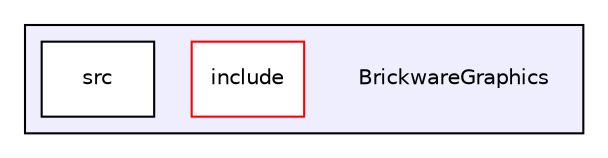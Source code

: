 digraph "BrickwareGraphics" {
  compound=true
  node [ fontsize="10", fontname="Helvetica"];
  edge [ labelfontsize="10", labelfontname="Helvetica"];
  subgraph clusterdir_3f4884c0398f35233ee2ef6752898722 {
    graph [ bgcolor="#eeeeff", pencolor="black", label="" URL="dir_3f4884c0398f35233ee2ef6752898722.html"];
    dir_3f4884c0398f35233ee2ef6752898722 [shape=plaintext label="BrickwareGraphics"];
    dir_5c6ded6bb893ed2324c6c23d93ce557e [shape=box label="include" color="red" fillcolor="white" style="filled" URL="dir_5c6ded6bb893ed2324c6c23d93ce557e.html"];
    dir_2479bc92f873da9435fe2a0039b58935 [shape=box label="src" color="black" fillcolor="white" style="filled" URL="dir_2479bc92f873da9435fe2a0039b58935.html"];
  }
}
